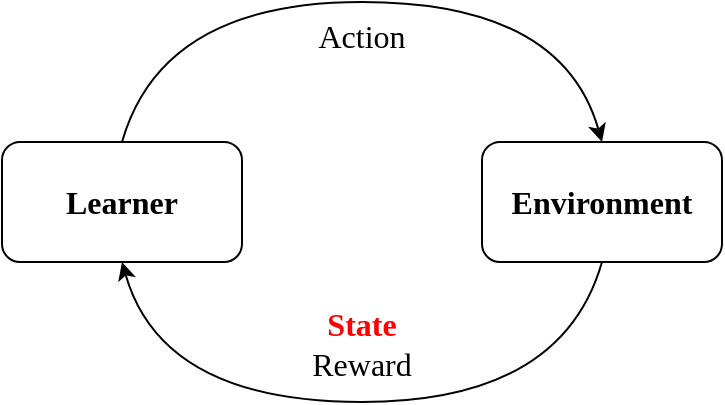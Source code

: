 <mxfile version="14.6.13" type="device"><diagram id="pwZIkIOMaar-sdTU1uKu" name="Page-1"><mxGraphModel dx="786" dy="432" grid="1" gridSize="10" guides="1" tooltips="1" connect="1" arrows="1" fold="1" page="1" pageScale="1" pageWidth="850" pageHeight="1100" math="0" shadow="0"><root><mxCell id="0"/><mxCell id="1" parent="0"/><mxCell id="eZPJR4pk5N7cvxkXhmVZ-1" value="&lt;b&gt;&lt;font face=&quot;Times New Roman&quot; style=&quot;font-size: 16px&quot;&gt;Learner&lt;/font&gt;&lt;/b&gt;" style="rounded=1;whiteSpace=wrap;html=1;" parent="1" vertex="1"><mxGeometry x="160" y="230" width="120" height="60" as="geometry"/></mxCell><mxCell id="eZPJR4pk5N7cvxkXhmVZ-2" value="&lt;b&gt;&lt;font face=&quot;Times New Roman&quot; style=&quot;font-size: 16px&quot;&gt;Environment&lt;/font&gt;&lt;/b&gt;" style="rounded=1;whiteSpace=wrap;html=1;" parent="1" vertex="1"><mxGeometry x="400" y="230" width="120" height="60" as="geometry"/></mxCell><mxCell id="eZPJR4pk5N7cvxkXhmVZ-4" value="" style="curved=1;endArrow=classic;html=1;exitX=0.5;exitY=0;exitDx=0;exitDy=0;entryX=0.5;entryY=0;entryDx=0;entryDy=0;" parent="1" source="eZPJR4pk5N7cvxkXhmVZ-1" target="eZPJR4pk5N7cvxkXhmVZ-2" edge="1"><mxGeometry width="50" height="50" relative="1" as="geometry"><mxPoint x="380" y="280" as="sourcePoint"/><mxPoint x="430" y="230" as="targetPoint"/><Array as="points"><mxPoint x="240" y="160"/><mxPoint x="440" y="160"/></Array></mxGeometry></mxCell><mxCell id="eZPJR4pk5N7cvxkXhmVZ-5" value="" style="curved=1;endArrow=classic;html=1;entryX=0.5;entryY=1;entryDx=0;entryDy=0;exitX=0.5;exitY=1;exitDx=0;exitDy=0;" parent="1" source="eZPJR4pk5N7cvxkXhmVZ-2" target="eZPJR4pk5N7cvxkXhmVZ-1" edge="1"><mxGeometry width="50" height="50" relative="1" as="geometry"><mxPoint x="460" y="310" as="sourcePoint"/><mxPoint x="200" y="310" as="targetPoint"/><Array as="points"><mxPoint x="440" y="360"/><mxPoint x="240" y="360"/></Array></mxGeometry></mxCell><mxCell id="eZPJR4pk5N7cvxkXhmVZ-6" value="&lt;font face=&quot;Times New Roman&quot; style=&quot;font-size: 16px;&quot;&gt;Action&lt;/font&gt;" style="text;html=1;strokeColor=none;fillColor=none;align=center;verticalAlign=middle;whiteSpace=wrap;rounded=0;fontSize=16;" parent="1" vertex="1"><mxGeometry x="320" y="167" width="40" height="20" as="geometry"/></mxCell><mxCell id="eZPJR4pk5N7cvxkXhmVZ-7" value="&lt;font face=&quot;Times New Roman&quot; style=&quot;font-size: 16px&quot;&gt;Reward&lt;/font&gt;" style="text;html=1;strokeColor=none;fillColor=none;align=center;verticalAlign=middle;whiteSpace=wrap;rounded=0;fontSize=16;" parent="1" vertex="1"><mxGeometry x="320" y="331" width="40" height="20" as="geometry"/></mxCell><mxCell id="-Lzm2gmoD18gbIwAgxsE-1" value="&lt;b&gt;&lt;font face=&quot;Times New Roman&quot; color=&quot;#ff0000&quot;&gt;State&lt;/font&gt;&lt;/b&gt;" style="text;html=1;strokeColor=none;fillColor=none;align=center;verticalAlign=middle;whiteSpace=wrap;rounded=0;fontSize=16;" vertex="1" parent="1"><mxGeometry x="320" y="311" width="40" height="20" as="geometry"/></mxCell></root></mxGraphModel></diagram></mxfile>